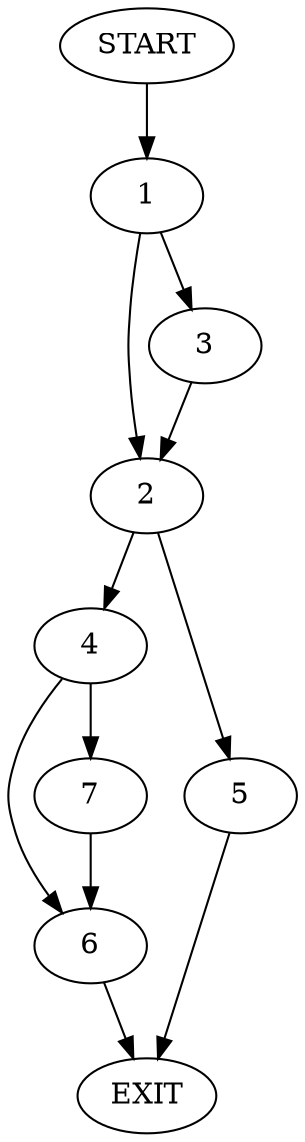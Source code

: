 digraph {
0 [label="START"]
8 [label="EXIT"]
0 -> 1
1 -> 2
1 -> 3
2 -> 4
2 -> 5
3 -> 2
5 -> 8
4 -> 6
4 -> 7
7 -> 6
6 -> 8
}
